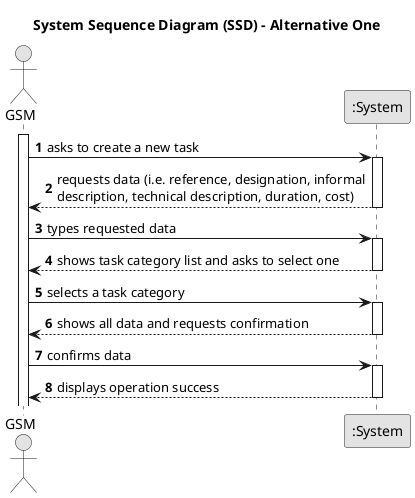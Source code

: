 @startuml
skinparam monochrome true
skinparam packageStyle rectangle
skinparam shadowing false

title System Sequence Diagram (SSD) - Alternative One

autonumber

actor "GSM" as GSM
participant ":System" as System

activate GSM

    GSM -> System : asks to create a new task
    activate System

        System --> GSM : requests data (i.e. reference, designation, informal\ndescription, technical description, duration, cost)
    deactivate System

    GSM -> System : types requested data
    activate System

        System --> GSM : shows task category list and asks to select one
    deactivate System

    GSM -> System : selects a task category
    activate System

        System --> GSM : shows all data and requests confirmation
    deactivate System

    GSM -> System : confirms data
    activate System

        System --> GSM : displays operation success
    deactivate System

@enduml